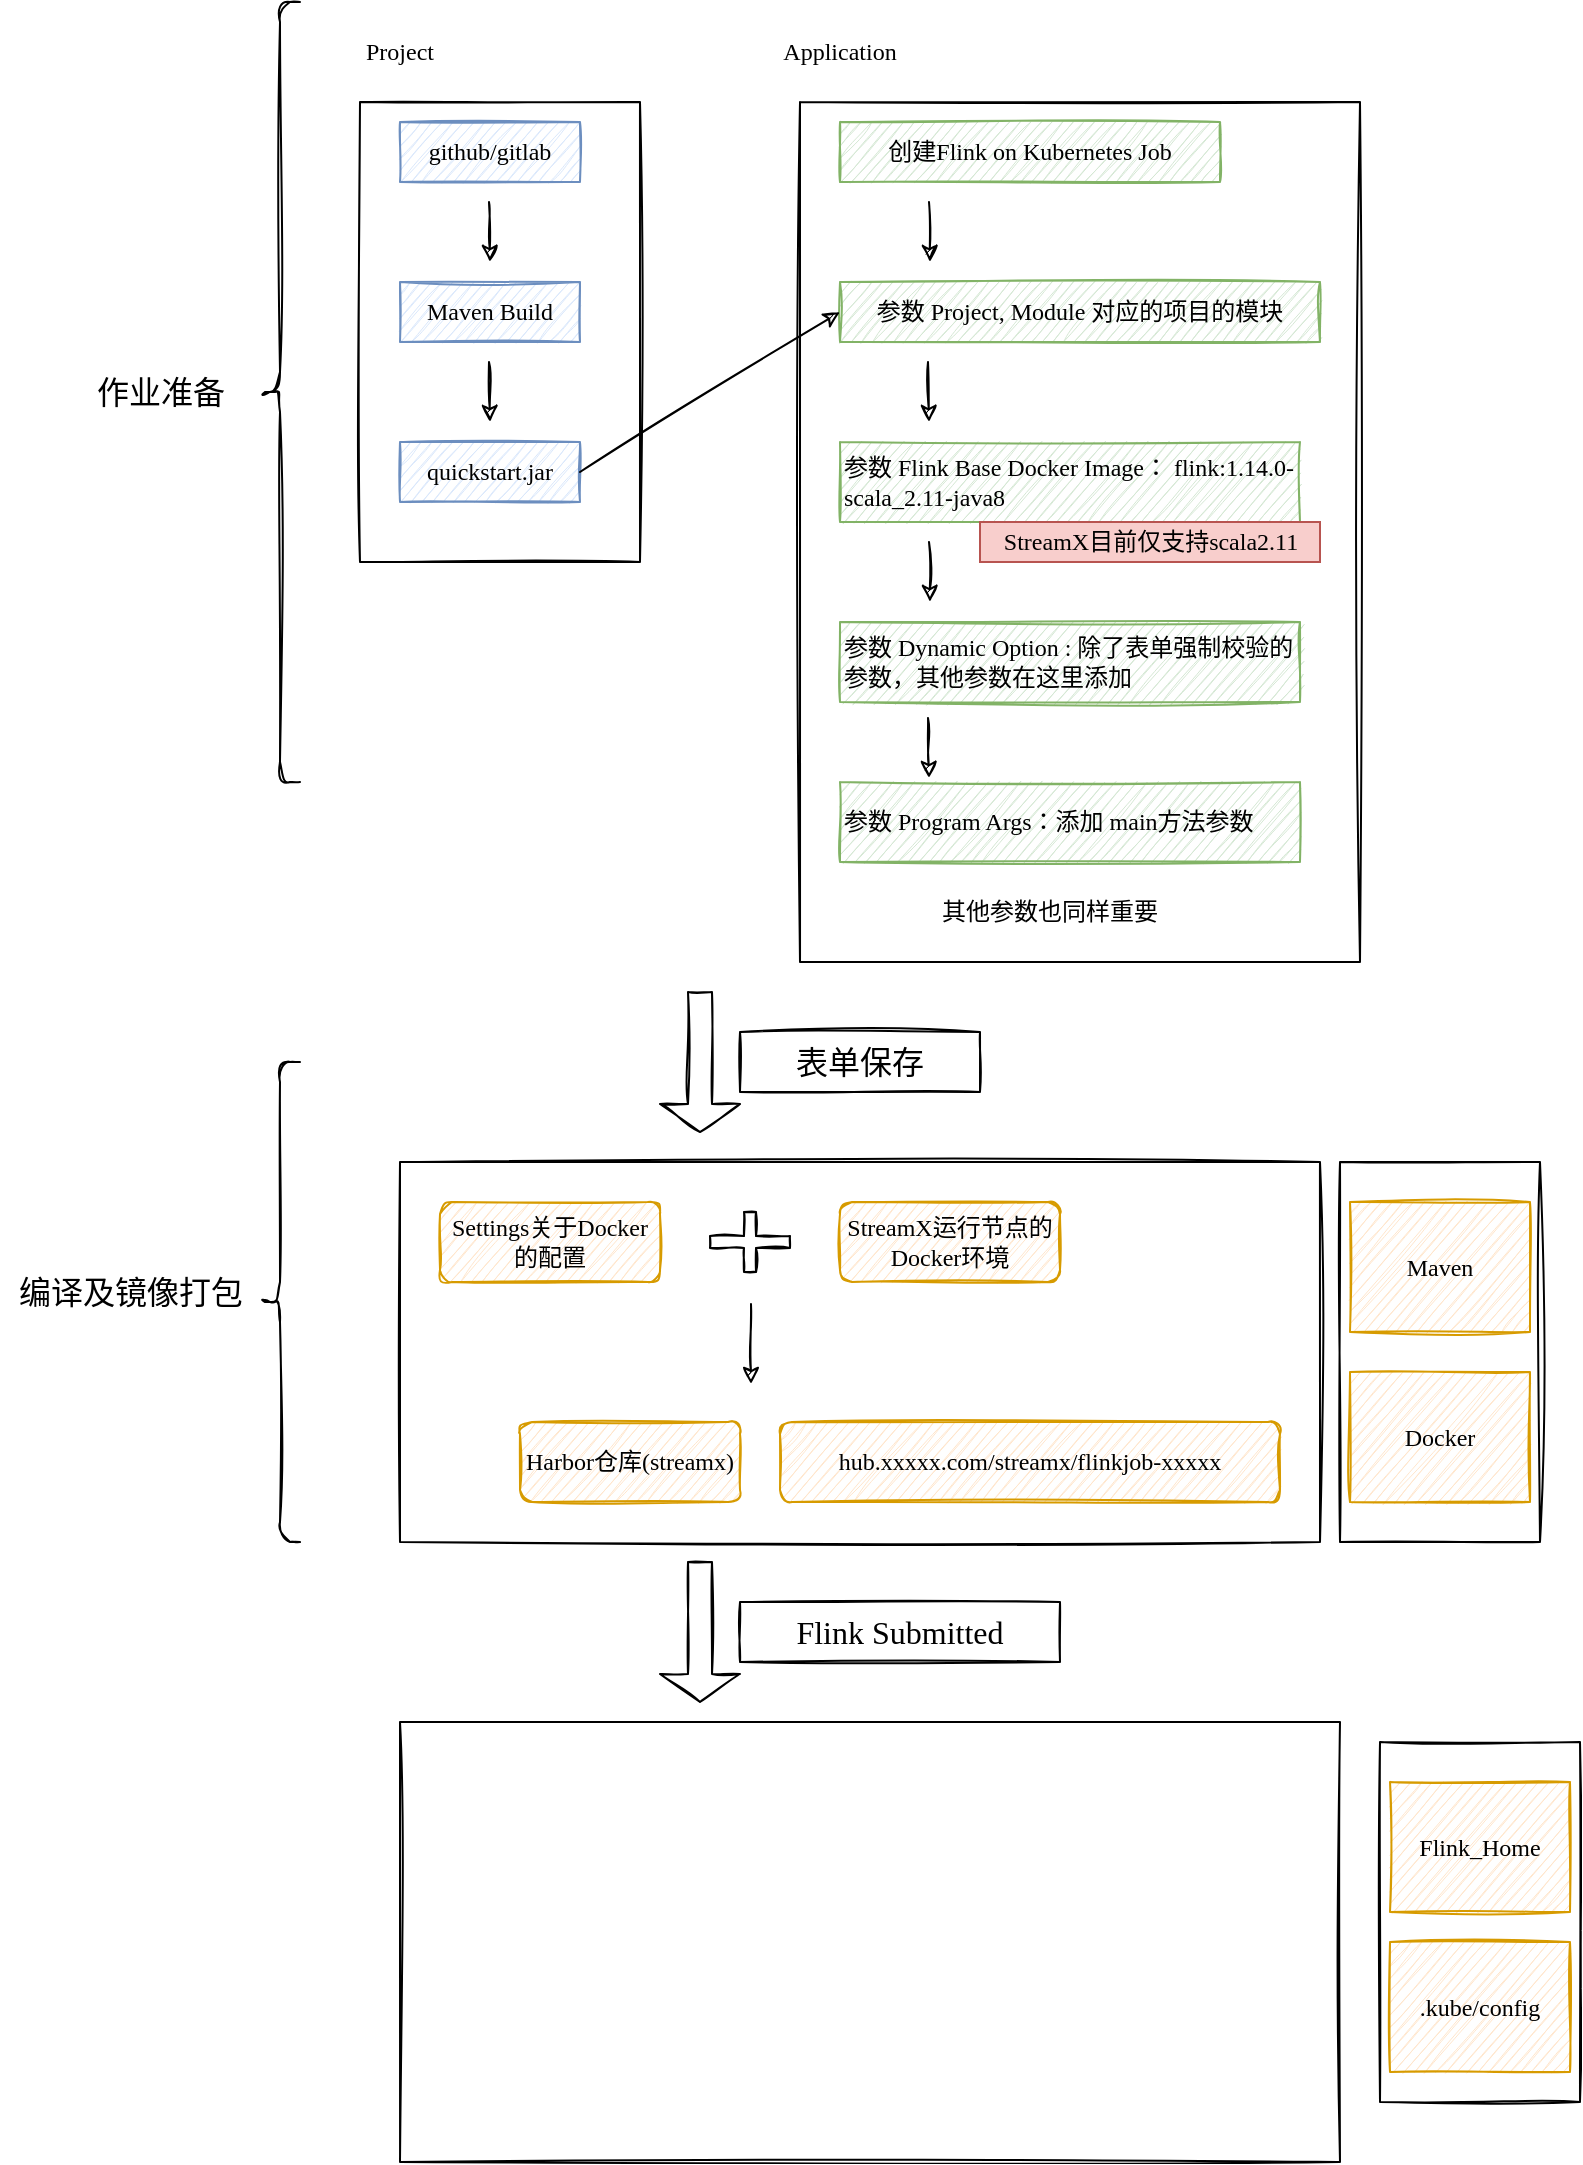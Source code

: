 <mxfile version="16.0.2" type="device" pages="7"><diagram id="zoKjp6ncuUFLO36AEVP1" name="StreamX作业提交流程"><mxGraphModel dx="946" dy="614" grid="1" gridSize="10" guides="1" tooltips="1" connect="1" arrows="1" fold="1" page="1" pageScale="1" pageWidth="827" pageHeight="1169" math="0" shadow="0"><root><mxCell id="0"/><mxCell id="1" parent="0"/><mxCell id="25xGa8GUzKx2emTOqboc-1" value="" style="rounded=0;whiteSpace=wrap;html=1;fillColor=none;fontFamily=Comic Sans MS;sketch=1;" parent="1" vertex="1"><mxGeometry x="190" y="140" width="140" height="230" as="geometry"/></mxCell><mxCell id="25xGa8GUzKx2emTOqboc-2" value="github/gitlab" style="rounded=0;whiteSpace=wrap;html=1;fillColor=#dae8fc;fontFamily=Comic Sans MS;sketch=1;strokeColor=#6c8ebf;" parent="1" vertex="1"><mxGeometry x="210" y="150" width="90" height="30" as="geometry"/></mxCell><mxCell id="25xGa8GUzKx2emTOqboc-3" value="Project" style="text;html=1;strokeColor=none;fillColor=none;align=center;verticalAlign=middle;whiteSpace=wrap;rounded=0;sketch=1;fontFamily=Comic Sans MS;" parent="1" vertex="1"><mxGeometry x="180" y="100" width="60" height="30" as="geometry"/></mxCell><mxCell id="25xGa8GUzKx2emTOqboc-4" value="" style="endArrow=classic;html=1;rounded=0;fontFamily=Comic Sans MS;sketch=1;" parent="1" edge="1"><mxGeometry width="50" height="50" relative="1" as="geometry"><mxPoint x="254.5" y="190" as="sourcePoint"/><mxPoint x="255" y="220" as="targetPoint"/></mxGeometry></mxCell><mxCell id="25xGa8GUzKx2emTOqboc-5" value="Maven Build" style="rounded=0;whiteSpace=wrap;html=1;fillColor=#dae8fc;fontFamily=Comic Sans MS;sketch=1;strokeColor=#6c8ebf;" parent="1" vertex="1"><mxGeometry x="210" y="230" width="90" height="30" as="geometry"/></mxCell><mxCell id="25xGa8GUzKx2emTOqboc-6" value="quickstart.jar" style="rounded=0;whiteSpace=wrap;html=1;fillColor=#dae8fc;fontFamily=Comic Sans MS;sketch=1;strokeColor=#6c8ebf;" parent="1" vertex="1"><mxGeometry x="210" y="310" width="90" height="30" as="geometry"/></mxCell><mxCell id="25xGa8GUzKx2emTOqboc-7" value="" style="endArrow=classic;html=1;rounded=0;fontFamily=Comic Sans MS;sketch=1;" parent="1" edge="1"><mxGeometry width="50" height="50" relative="1" as="geometry"><mxPoint x="254.5" y="270" as="sourcePoint"/><mxPoint x="255" y="300" as="targetPoint"/></mxGeometry></mxCell><mxCell id="25xGa8GUzKx2emTOqboc-8" value="" style="rounded=0;whiteSpace=wrap;html=1;fillColor=none;fontFamily=Comic Sans MS;sketch=1;" parent="1" vertex="1"><mxGeometry x="410" y="140" width="280" height="430" as="geometry"/></mxCell><mxCell id="25xGa8GUzKx2emTOqboc-9" value="创建Flink on Kubernetes Job" style="rounded=0;whiteSpace=wrap;html=1;fillColor=#d5e8d4;fontFamily=Comic Sans MS;sketch=1;strokeColor=#82b366;" parent="1" vertex="1"><mxGeometry x="430" y="150" width="190" height="30" as="geometry"/></mxCell><mxCell id="25xGa8GUzKx2emTOqboc-10" value="Application" style="text;html=1;strokeColor=none;fillColor=none;align=center;verticalAlign=middle;whiteSpace=wrap;rounded=0;sketch=1;fontFamily=Comic Sans MS;" parent="1" vertex="1"><mxGeometry x="400" y="100" width="60" height="30" as="geometry"/></mxCell><mxCell id="25xGa8GUzKx2emTOqboc-11" value="" style="endArrow=classic;html=1;rounded=0;fontFamily=Comic Sans MS;sketch=1;" parent="1" edge="1"><mxGeometry width="50" height="50" relative="1" as="geometry"><mxPoint x="474.5" y="190" as="sourcePoint"/><mxPoint x="475" y="220" as="targetPoint"/></mxGeometry></mxCell><mxCell id="25xGa8GUzKx2emTOqboc-12" value="参数 Project, Module 对应的项目的模块" style="rounded=0;whiteSpace=wrap;html=1;fillColor=#d5e8d4;fontFamily=Comic Sans MS;sketch=1;strokeColor=#82b366;" parent="1" vertex="1"><mxGeometry x="430" y="230" width="240" height="30" as="geometry"/></mxCell><mxCell id="25xGa8GUzKx2emTOqboc-13" value="参数 Dynamic Option : 除了表单强制校验的参数，其他参数在这里添加" style="rounded=0;whiteSpace=wrap;html=1;fillColor=#d5e8d4;fontFamily=Comic Sans MS;sketch=1;strokeColor=#82b366;align=left;" parent="1" vertex="1"><mxGeometry x="430" y="400" width="230" height="40" as="geometry"/></mxCell><mxCell id="25xGa8GUzKx2emTOqboc-14" value="" style="endArrow=classic;html=1;rounded=0;fontFamily=Comic Sans MS;sketch=1;" parent="1" edge="1"><mxGeometry width="50" height="50" relative="1" as="geometry"><mxPoint x="474.5" y="360" as="sourcePoint"/><mxPoint x="475" y="390" as="targetPoint"/></mxGeometry></mxCell><mxCell id="25xGa8GUzKx2emTOqboc-15" value="" style="endArrow=classic;html=1;rounded=0;sketch=1;fontFamily=Comic Sans MS;entryX=0;entryY=0.5;entryDx=0;entryDy=0;exitX=1;exitY=0.5;exitDx=0;exitDy=0;" parent="1" source="25xGa8GUzKx2emTOqboc-6" target="25xGa8GUzKx2emTOqboc-12" edge="1"><mxGeometry width="50" height="50" relative="1" as="geometry"><mxPoint x="320" y="320" as="sourcePoint"/><mxPoint x="380" y="280" as="targetPoint"/></mxGeometry></mxCell><mxCell id="25xGa8GUzKx2emTOqboc-16" value="参数 Program Args：添加 main方法参数" style="rounded=0;whiteSpace=wrap;html=1;fillColor=#d5e8d4;fontFamily=Comic Sans MS;sketch=1;strokeColor=#82b366;align=left;" parent="1" vertex="1"><mxGeometry x="430" y="480" width="230" height="40" as="geometry"/></mxCell><mxCell id="25xGa8GUzKx2emTOqboc-17" value="" style="endArrow=classic;html=1;rounded=0;fontFamily=Comic Sans MS;sketch=1;" parent="1" edge="1"><mxGeometry width="50" height="50" relative="1" as="geometry"><mxPoint x="474" y="448" as="sourcePoint"/><mxPoint x="474.5" y="478" as="targetPoint"/></mxGeometry></mxCell><mxCell id="25xGa8GUzKx2emTOqboc-18" value="" style="shape=curlyBracket;whiteSpace=wrap;html=1;rounded=1;sketch=1;fontFamily=Comic Sans MS;fillColor=none;align=left;" parent="1" vertex="1"><mxGeometry x="140" y="90" width="20" height="390" as="geometry"/></mxCell><mxCell id="25xGa8GUzKx2emTOqboc-19" value="作业准备" style="text;html=1;align=center;verticalAlign=middle;resizable=0;points=[];autosize=1;strokeColor=none;fillColor=none;fontFamily=Comic Sans MS;fontSize=16;" parent="1" vertex="1"><mxGeometry x="50" y="275" width="80" height="20" as="geometry"/></mxCell><mxCell id="25xGa8GUzKx2emTOqboc-20" value="" style="shape=singleArrow;direction=south;whiteSpace=wrap;html=1;sketch=1;fontFamily=Comic Sans MS;fontSize=16;fillColor=none;align=left;" parent="1" vertex="1"><mxGeometry x="340" y="585" width="40" height="70" as="geometry"/></mxCell><mxCell id="25xGa8GUzKx2emTOqboc-21" value="表单保存" style="rounded=0;whiteSpace=wrap;html=1;sketch=1;fontFamily=Comic Sans MS;fontSize=16;fillColor=none;align=center;" parent="1" vertex="1"><mxGeometry x="380" y="605" width="120" height="30" as="geometry"/></mxCell><mxCell id="25xGa8GUzKx2emTOqboc-22" value="参数 Flink Base Docker Image：&amp;nbsp;flink:1.14.0-scala_2.11-java8" style="rounded=0;whiteSpace=wrap;html=1;fillColor=#d5e8d4;fontFamily=Comic Sans MS;sketch=1;strokeColor=#82b366;align=left;" parent="1" vertex="1"><mxGeometry x="430" y="310" width="230" height="40" as="geometry"/></mxCell><mxCell id="25xGa8GUzKx2emTOqboc-23" value="" style="endArrow=classic;html=1;rounded=0;fontFamily=Comic Sans MS;sketch=1;" parent="1" edge="1"><mxGeometry width="50" height="50" relative="1" as="geometry"><mxPoint x="474" y="270" as="sourcePoint"/><mxPoint x="474.5" y="300" as="targetPoint"/></mxGeometry></mxCell><mxCell id="25xGa8GUzKx2emTOqboc-24" value="其他参数也同样重要" style="text;html=1;strokeColor=none;fillColor=none;align=center;verticalAlign=middle;whiteSpace=wrap;rounded=0;sketch=1;fontFamily=Comic Sans MS;fontSize=12;" parent="1" vertex="1"><mxGeometry x="450" y="530" width="170" height="30" as="geometry"/></mxCell><mxCell id="25xGa8GUzKx2emTOqboc-25" value="StreamX目前仅支持scala2.11" style="text;html=1;align=center;verticalAlign=middle;resizable=0;points=[];autosize=1;strokeColor=#b85450;fillColor=#f8cecc;fontSize=12;fontFamily=Comic Sans MS;" parent="1" vertex="1"><mxGeometry x="500" y="350" width="170" height="20" as="geometry"/></mxCell><mxCell id="25xGa8GUzKx2emTOqboc-26" value="" style="rounded=0;whiteSpace=wrap;html=1;sketch=1;fontFamily=Comic Sans MS;fontSize=12;fillColor=none;align=center;" parent="1" vertex="1"><mxGeometry x="210" y="670" width="460" height="190" as="geometry"/></mxCell><mxCell id="25xGa8GUzKx2emTOqboc-27" value="Settings关于Docker的配置" style="rounded=1;whiteSpace=wrap;html=1;sketch=1;fontFamily=Comic Sans MS;fontSize=12;fillColor=#ffe6cc;align=center;strokeColor=#d79b00;" parent="1" vertex="1"><mxGeometry x="230" y="690" width="110" height="40" as="geometry"/></mxCell><mxCell id="25xGa8GUzKx2emTOqboc-28" value="StreamX运行节点的Docker环境" style="rounded=1;whiteSpace=wrap;html=1;sketch=1;fontFamily=Comic Sans MS;fontSize=12;fillColor=#ffe6cc;align=center;strokeColor=#d79b00;" parent="1" vertex="1"><mxGeometry x="430" y="690" width="110" height="40" as="geometry"/></mxCell><mxCell id="25xGa8GUzKx2emTOqboc-29" value="" style="shape=cross;whiteSpace=wrap;html=1;sketch=1;fontFamily=Comic Sans MS;fontSize=12;fillColor=none;align=center;" parent="1" vertex="1"><mxGeometry x="365" y="695" width="40" height="30" as="geometry"/></mxCell><mxCell id="25xGa8GUzKx2emTOqboc-31" value="Harbor仓库(streamx)" style="rounded=1;whiteSpace=wrap;html=1;sketch=1;fontFamily=Comic Sans MS;fontSize=12;fillColor=#ffe6cc;align=center;strokeColor=#d79b00;" parent="1" vertex="1"><mxGeometry x="270" y="800" width="110" height="40" as="geometry"/></mxCell><mxCell id="25xGa8GUzKx2emTOqboc-32" value="" style="endArrow=classic;html=1;rounded=0;sketch=1;fontFamily=Comic Sans MS;fontSize=12;" parent="1" edge="1"><mxGeometry width="50" height="50" relative="1" as="geometry"><mxPoint x="385.5" y="741" as="sourcePoint"/><mxPoint x="385.5" y="781" as="targetPoint"/></mxGeometry></mxCell><mxCell id="25xGa8GUzKx2emTOqboc-33" value="" style="shape=curlyBracket;whiteSpace=wrap;html=1;rounded=1;sketch=1;fontFamily=Comic Sans MS;fontSize=12;fillColor=none;align=center;" parent="1" vertex="1"><mxGeometry x="140" y="620" width="20" height="240" as="geometry"/></mxCell><mxCell id="25xGa8GUzKx2emTOqboc-35" value="编译及镜像打包" style="text;html=1;align=center;verticalAlign=middle;resizable=0;points=[];autosize=1;strokeColor=none;fillColor=none;fontFamily=Comic Sans MS;fontSize=16;" parent="1" vertex="1"><mxGeometry x="10" y="725" width="130" height="20" as="geometry"/></mxCell><mxCell id="25xGa8GUzKx2emTOqboc-36" value="hub.xxxxx.com/streamx/flinkjob-xxxxx" style="rounded=1;whiteSpace=wrap;html=1;sketch=1;fontFamily=Comic Sans MS;fontSize=12;fillColor=#ffe6cc;align=center;strokeColor=#d79b00;" parent="1" vertex="1"><mxGeometry x="400" y="800" width="250" height="40" as="geometry"/></mxCell><mxCell id="25xGa8GUzKx2emTOqboc-37" value="" style="rounded=0;whiteSpace=wrap;html=1;sketch=1;fontFamily=Comic Sans MS;fontSize=12;fillColor=none;align=center;" parent="1" vertex="1"><mxGeometry x="680" y="670" width="100" height="190" as="geometry"/></mxCell><mxCell id="25xGa8GUzKx2emTOqboc-38" value="Maven" style="rounded=0;whiteSpace=wrap;html=1;sketch=1;fontFamily=Comic Sans MS;fontSize=12;fillColor=#ffe6cc;align=center;strokeColor=#d79b00;" parent="1" vertex="1"><mxGeometry x="685" y="690" width="90" height="65" as="geometry"/></mxCell><mxCell id="25xGa8GUzKx2emTOqboc-39" value="Docker" style="rounded=0;whiteSpace=wrap;html=1;sketch=1;fontFamily=Comic Sans MS;fontSize=12;fillColor=#ffe6cc;align=center;strokeColor=#d79b00;" parent="1" vertex="1"><mxGeometry x="685" y="775" width="90" height="65" as="geometry"/></mxCell><mxCell id="25xGa8GUzKx2emTOqboc-40" value="" style="shape=singleArrow;direction=south;whiteSpace=wrap;html=1;sketch=1;fontFamily=Comic Sans MS;fontSize=16;fillColor=none;align=left;" parent="1" vertex="1"><mxGeometry x="340" y="870" width="40" height="70" as="geometry"/></mxCell><mxCell id="25xGa8GUzKx2emTOqboc-41" value="Flink Submitted" style="rounded=0;whiteSpace=wrap;html=1;sketch=1;fontFamily=Comic Sans MS;fontSize=16;fillColor=none;align=center;" parent="1" vertex="1"><mxGeometry x="380" y="890" width="160" height="30" as="geometry"/></mxCell><mxCell id="25xGa8GUzKx2emTOqboc-42" value="" style="rounded=0;whiteSpace=wrap;html=1;sketch=1;fontFamily=Comic Sans MS;fontSize=12;fillColor=none;align=center;" parent="1" vertex="1"><mxGeometry x="210" y="950" width="470" height="220" as="geometry"/></mxCell><mxCell id="25xGa8GUzKx2emTOqboc-43" value="" style="rounded=0;whiteSpace=wrap;html=1;sketch=1;fontFamily=Comic Sans MS;fontSize=12;fillColor=none;align=center;" parent="1" vertex="1"><mxGeometry x="700" y="960" width="100" height="180" as="geometry"/></mxCell><mxCell id="25xGa8GUzKx2emTOqboc-45" value=".kube/config" style="rounded=0;whiteSpace=wrap;html=1;sketch=1;fontFamily=Comic Sans MS;fontSize=12;fillColor=#ffe6cc;align=center;strokeColor=#d79b00;" parent="1" vertex="1"><mxGeometry x="705" y="1060" width="90" height="65" as="geometry"/></mxCell><mxCell id="25xGa8GUzKx2emTOqboc-46" value="Flink_Home" style="rounded=0;whiteSpace=wrap;html=1;sketch=1;fontFamily=Comic Sans MS;fontSize=12;fillColor=#ffe6cc;align=center;strokeColor=#d79b00;" parent="1" vertex="1"><mxGeometry x="705" y="980" width="90" height="65" as="geometry"/></mxCell></root></mxGraphModel></diagram><diagram id="A09JkoOozjtc7vLCDcTl" name="StreamX start"><mxGraphModel dx="986" dy="1692" grid="1" gridSize="10" guides="1" tooltips="1" connect="1" arrows="1" fold="1" page="0" pageScale="1" pageWidth="827" pageHeight="1169" math="0" shadow="0"><root><mxCell id="wtl8Sn29nCMN_sVZPkK0-0"/><mxCell id="wtl8Sn29nCMN_sVZPkK0-1" parent="wtl8Sn29nCMN_sVZPkK0-0"/><mxCell id="wtl8Sn29nCMN_sVZPkK0-2" value="" style="rounded=1;whiteSpace=wrap;html=1;fillColor=none;sketch=1;fontFamily=Comic Sans MS;" parent="wtl8Sn29nCMN_sVZPkK0-1" vertex="1"><mxGeometry x="190" y="80" width="380" height="250" as="geometry"/></mxCell><mxCell id="wtl8Sn29nCMN_sVZPkK0-3" value="Job Manager" style="rounded=0;whiteSpace=wrap;html=1;fillColor=none;sketch=1;fontFamily=Comic Sans MS;" parent="wtl8Sn29nCMN_sVZPkK0-1" vertex="1"><mxGeometry x="320" y="120" width="120" height="60" as="geometry"/></mxCell><mxCell id="wtl8Sn29nCMN_sVZPkK0-4" value="Task Manager" style="rounded=0;whiteSpace=wrap;html=1;fillColor=none;sketch=1;fontFamily=Comic Sans MS;" parent="wtl8Sn29nCMN_sVZPkK0-1" vertex="1"><mxGeometry x="400" y="220" width="120" height="60" as="geometry"/></mxCell><mxCell id="wtl8Sn29nCMN_sVZPkK0-5" value="Service" style="rounded=0;whiteSpace=wrap;html=1;sketch=1;fontFamily=Comic Sans MS;fillColor=none;" parent="wtl8Sn29nCMN_sVZPkK0-1" vertex="1"><mxGeometry x="240" y="220" width="120" height="60" as="geometry"/></mxCell><mxCell id="wtl8Sn29nCMN_sVZPkK0-6" value="Ingress" style="rounded=0;whiteSpace=wrap;html=1;sketch=1;fontFamily=Comic Sans MS;fillColor=none;" parent="wtl8Sn29nCMN_sVZPkK0-1" vertex="1"><mxGeometry x="680" y="160" width="120" height="60" as="geometry"/></mxCell><mxCell id="wtl8Sn29nCMN_sVZPkK0-7" value="Spring boot服务 读取集群数据" style="rounded=0;whiteSpace=wrap;html=1;sketch=1;fontFamily=Comic Sans MS;fillColor=none;strokeColor=none;" parent="wtl8Sn29nCMN_sVZPkK0-1" vertex="1"><mxGeometry x="650" y="80" width="230" height="60" as="geometry"/></mxCell><mxCell id="wtl8Sn29nCMN_sVZPkK0-8" value="&lt;div&gt;2021-12-16 18:10:42 | INFO&amp;nbsp; | ForkJoinPool-1-worker-4 | org.apache.flink.kubernetes.KubernetesClusterDescriptor ] Retrieve flink cluster yzhou-121-producer-01 successfully, JobManager Web Interface: http://10.24.212.25:31028&lt;/div&gt;&lt;div&gt;2021-12-16 18:10:42 | INFO&amp;nbsp; | ForkJoinPool-1-worker-4 | com.streamxhub.streamx.flink.kubernetes.watcher.FlinkJobStatusWatcher ] [StreamX] failed to list remote flink jobs on kubernetes-native-mode cluster, errorStack=Connect to http://10.24.212.25:31028 [/10.24.212.25] failed: Connection refused (Connection refused)&lt;/div&gt;" style="text;html=1;strokeColor=none;fillColor=none;align=left;verticalAlign=top;whiteSpace=wrap;rounded=0;sketch=1;fontFamily=Comic Sans MS;" parent="wtl8Sn29nCMN_sVZPkK0-1" vertex="1"><mxGeometry x="-35" y="390" width="830" height="90" as="geometry"/></mxCell><mxCell id="wtl8Sn29nCMN_sVZPkK0-9" value="FlinkJobStatusWatcher" style="swimlane;fontStyle=1;align=center;verticalAlign=top;childLayout=stackLayout;horizontal=1;startSize=26;horizontalStack=0;resizeParent=1;resizeParentMax=0;resizeLast=0;collapsible=1;marginBottom=0;sketch=1;fontFamily=Comic Sans MS;fillColor=none;" parent="wtl8Sn29nCMN_sVZPkK0-1" vertex="1"><mxGeometry x="-160" y="130" width="260" height="52" as="geometry"/></mxCell><mxCell id="wtl8Sn29nCMN_sVZPkK0-10" value="- listJobsDetails: Option[JobDetails]" style="text;strokeColor=none;fillColor=none;align=left;verticalAlign=top;spacingLeft=4;spacingRight=4;overflow=hidden;rotatable=0;points=[[0,0.5],[1,0.5]];portConstraint=eastwest;sketch=1;fontFamily=Comic Sans MS;" parent="wtl8Sn29nCMN_sVZPkK0-9" vertex="1"><mxGeometry y="26" width="260" height="26" as="geometry"/></mxCell><mxCell id="uSydWPlMmxvsdrncjT50-0" value="2021-12-25 00:38:17 | ERROR | ForkJoinPool-2-worker-2 | com.streamxhub.streamx.flink.kubernetes.KubernetesRetriever ] [StreamX] Get flinkClient error, the error is:java.lang.RuntimeException: org.apache.flink.client.deployment.ClusterRetrieveException: Could not create the RestClusterClient." style="text;html=1;align=center;verticalAlign=middle;resizable=0;points=[];autosize=1;strokeColor=none;fillColor=none;" parent="wtl8Sn29nCMN_sVZPkK0-1" vertex="1"><mxGeometry x="-370" y="550" width="1590" height="20" as="geometry"/></mxCell><mxCell id="uSydWPlMmxvsdrncjT50-1" value="" style="rounded=1;whiteSpace=wrap;html=1;fillColor=none;align=center;fontFamily=Comic Sans MS;sketch=1;" parent="wtl8Sn29nCMN_sVZPkK0-1" vertex="1"><mxGeometry x="-340" y="640" width="120" height="60" as="geometry"/></mxCell></root></mxGraphModel></diagram><diagram id="GPab9XfB073XUMq11JvK" name="Ingress改造"><mxGraphModel dx="986" dy="1692" grid="1" gridSize="10" guides="1" tooltips="1" connect="1" arrows="1" fold="1" page="0" pageScale="1" pageWidth="827" pageHeight="1169" math="0" shadow="0"><root><mxCell id="s6Zh6tVqlxtRKrxDyz6e-0"/><mxCell id="s6Zh6tVqlxtRKrxDyz6e-1" parent="s6Zh6tVqlxtRKrxDyz6e-0"/><mxCell id="nz-2uMYUEDRhzWuZA1Za-1" value="" style="rounded=0;whiteSpace=wrap;html=1;sketch=1;fillColor=none;fontFamily=Comic Sans MS;fontSize=14;" parent="s6Zh6tVqlxtRKrxDyz6e-1" vertex="1"><mxGeometry x="317" y="230" width="163" height="260" as="geometry"/></mxCell><mxCell id="nz-2uMYUEDRhzWuZA1Za-0" value="" style="rounded=0;whiteSpace=wrap;html=1;sketch=1;fillColor=none;fontFamily=Comic Sans MS;fontSize=14;" parent="s6Zh6tVqlxtRKrxDyz6e-1" vertex="1"><mxGeometry x="10" y="290" width="150" height="70" as="geometry"/></mxCell><mxCell id="nz-2uMYUEDRhzWuZA1Za-2" value="Flink Job" style="rounded=1;whiteSpace=wrap;html=1;sketch=1;fillColor=none;fontFamily=Comic Sans MS;fontSize=14;" parent="s6Zh6tVqlxtRKrxDyz6e-1" vertex="1"><mxGeometry x="340" y="285" width="110" height="50" as="geometry"/></mxCell><mxCell id="nz-2uMYUEDRhzWuZA1Za-3" value="Kubernetes" style="text;html=1;strokeColor=none;fillColor=none;align=center;verticalAlign=middle;whiteSpace=wrap;rounded=0;sketch=1;fontFamily=Comic Sans MS;fontSize=14;" parent="s6Zh6tVqlxtRKrxDyz6e-1" vertex="1"><mxGeometry x="300" y="190" width="123" height="30" as="geometry"/></mxCell><mxCell id="nz-2uMYUEDRhzWuZA1Za-4" value="" style="endArrow=classic;html=1;rounded=0;fontFamily=Comic Sans MS;fontSize=14;sketch=1;" parent="s6Zh6tVqlxtRKrxDyz6e-1" edge="1"><mxGeometry width="50" height="50" relative="1" as="geometry"><mxPoint x="170" y="290" as="sourcePoint"/><mxPoint x="310" y="290" as="targetPoint"/></mxGeometry></mxCell><mxCell id="nz-2uMYUEDRhzWuZA1Za-5" value="1. 创建Flink Job" style="text;html=1;align=center;verticalAlign=middle;resizable=0;points=[];autosize=1;strokeColor=none;fillColor=default;fontSize=14;fontFamily=Comic Sans MS;sketch=1;" parent="s6Zh6tVqlxtRKrxDyz6e-1" vertex="1"><mxGeometry x="175" y="270" width="120" height="20" as="geometry"/></mxCell><mxCell id="nz-2uMYUEDRhzWuZA1Za-6" value="" style="endArrow=classic;html=1;rounded=0;sketch=1;fontFamily=Comic Sans MS;fontSize=14;" parent="s6Zh6tVqlxtRKrxDyz6e-1" edge="1"><mxGeometry width="50" height="50" relative="1" as="geometry"><mxPoint x="300" y="330" as="sourcePoint"/><mxPoint x="170" y="330" as="targetPoint"/></mxGeometry></mxCell><mxCell id="nz-2uMYUEDRhzWuZA1Za-7" value="2. 返回ClusterIp 地址" style="text;html=1;align=center;verticalAlign=middle;resizable=0;points=[];autosize=1;strokeColor=none;fillColor=default;fontSize=14;fontFamily=Comic Sans MS;" parent="s6Zh6tVqlxtRKrxDyz6e-1" vertex="1"><mxGeometry x="160" y="340" width="150" height="20" as="geometry"/></mxCell><mxCell id="nz-2uMYUEDRhzWuZA1Za-8" value="Schedule Task" style="rounded=1;whiteSpace=wrap;html=1;sketch=1;fontFamily=Comic Sans MS;fontSize=14;fillColor=#dae8fc;strokeColor=#6c8ebf;" parent="s6Zh6tVqlxtRKrxDyz6e-1" vertex="1"><mxGeometry x="20" y="320" width="110" height="30" as="geometry"/></mxCell><mxCell id="nz-2uMYUEDRhzWuZA1Za-10" value="Streamx" style="text;html=1;strokeColor=none;fillColor=none;align=center;verticalAlign=middle;whiteSpace=wrap;rounded=0;sketch=1;fontFamily=Comic Sans MS;fontSize=14;" parent="s6Zh6tVqlxtRKrxDyz6e-1" vertex="1"><mxGeometry x="10" y="250" width="60" height="30" as="geometry"/></mxCell><mxCell id="nz-2uMYUEDRhzWuZA1Za-12" value="DB" style="shape=cylinder3;whiteSpace=wrap;html=1;boundedLbl=1;backgroundOutline=1;size=15;sketch=1;fontFamily=Comic Sans MS;fontSize=14;fillColor=default;" parent="s6Zh6tVqlxtRKrxDyz6e-1" vertex="1"><mxGeometry x="19" y="450" width="52" height="50" as="geometry"/></mxCell><mxCell id="nz-2uMYUEDRhzWuZA1Za-13" value="" style="endArrow=classic;html=1;rounded=0;sketch=1;fontFamily=Comic Sans MS;fontSize=14;" parent="s6Zh6tVqlxtRKrxDyz6e-1" edge="1"><mxGeometry width="50" height="50" relative="1" as="geometry"><mxPoint x="44.5" y="440" as="sourcePoint"/><mxPoint x="44.5" y="370" as="targetPoint"/></mxGeometry></mxCell><mxCell id="nz-2uMYUEDRhzWuZA1Za-14" value="获取所有作业" style="text;html=1;align=center;verticalAlign=middle;resizable=0;points=[];autosize=1;strokeColor=none;fillColor=default;fontSize=14;fontFamily=Comic Sans MS;sketch=1;" parent="s6Zh6tVqlxtRKrxDyz6e-1" vertex="1"><mxGeometry x="-5" y="400" width="100" height="20" as="geometry"/></mxCell><mxCell id="nz-2uMYUEDRhzWuZA1Za-15" value="这里的作用状态，因无法实时同步，所以无法知晓" style="text;html=1;strokeColor=#9673a6;fillColor=#e1d5e7;align=left;verticalAlign=top;whiteSpace=wrap;rounded=0;sketch=1;fontFamily=Comic Sans MS;fontSize=14;" parent="s6Zh6tVqlxtRKrxDyz6e-1" vertex="1"><mxGeometry x="-190" y="383.75" width="160" height="52.5" as="geometry"/></mxCell><mxCell id="nz-2uMYUEDRhzWuZA1Za-21" value="" style="edgeStyle=orthogonalEdgeStyle;rounded=0;sketch=1;orthogonalLoop=1;jettySize=auto;html=1;fontFamily=Comic Sans MS;fontSize=14;" parent="s6Zh6tVqlxtRKrxDyz6e-1" edge="1"><mxGeometry relative="1" as="geometry"><mxPoint x="45" y="640" as="sourcePoint"/><mxPoint x="45" y="690" as="targetPoint"/></mxGeometry></mxCell><mxCell id="nz-2uMYUEDRhzWuZA1Za-16" value="Schedule Task流程" style="rounded=1;whiteSpace=wrap;html=1;sketch=1;fontFamily=Comic Sans MS;fontSize=14;fillColor=default;" parent="s6Zh6tVqlxtRKrxDyz6e-1" vertex="1"><mxGeometry x="-40" y="590" width="170" height="40" as="geometry"/></mxCell><mxCell id="nz-2uMYUEDRhzWuZA1Za-17" value="对比DB 作业集" style="rounded=1;whiteSpace=wrap;html=1;sketch=1;fontFamily=Comic Sans MS;fontSize=14;fillColor=default;" parent="s6Zh6tVqlxtRKrxDyz6e-1" vertex="1"><mxGeometry x="-15" y="700" width="120" height="60" as="geometry"/></mxCell><mxCell id="nz-2uMYUEDRhzWuZA1Za-18" value="" style="curved=1;endArrow=classic;html=1;rounded=0;sketch=1;fontFamily=Comic Sans MS;fontSize=14;exitX=0.926;exitY=0.967;exitDx=0;exitDy=0;exitPerimeter=0;" parent="s6Zh6tVqlxtRKrxDyz6e-1" source="nz-2uMYUEDRhzWuZA1Za-8" edge="1"><mxGeometry width="50" height="50" relative="1" as="geometry"><mxPoint x="120" y="390" as="sourcePoint"/><mxPoint x="90" y="580" as="targetPoint"/><Array as="points"><mxPoint x="190" y="480"/></Array></mxGeometry></mxCell><mxCell id="nz-2uMYUEDRhzWuZA1Za-19" value="" style="endArrow=classic;html=1;rounded=0;sketch=1;fontFamily=Comic Sans MS;fontSize=14;" parent="s6Zh6tVqlxtRKrxDyz6e-1" edge="1"><mxGeometry width="50" height="50" relative="1" as="geometry"><mxPoint x="300" y="410" as="sourcePoint"/><mxPoint x="110" y="700" as="targetPoint"/></mxGeometry></mxCell><mxCell id="nz-2uMYUEDRhzWuZA1Za-20" value="获取某个命名空间下&lt;br style=&quot;font-size: 14px;&quot;&gt;所有的Service资源" style="text;html=1;align=center;verticalAlign=middle;resizable=0;points=[];autosize=1;strokeColor=none;fillColor=default;fontSize=14;fontFamily=Comic Sans MS;" parent="s6Zh6tVqlxtRKrxDyz6e-1" vertex="1"><mxGeometry x="160" y="520" width="140" height="40" as="geometry"/></mxCell><mxCell id="nz-2uMYUEDRhzWuZA1Za-23" value="不再作业启停期间创建ingress，为了StreamX版本迭代，改造成本最小" style="rounded=0;whiteSpace=wrap;html=1;sketch=1;fontFamily=Comic Sans MS;fontSize=14;fillColor=#e1d5e7;align=left;verticalAlign=top;strokeColor=#9673a6;" parent="s6Zh6tVqlxtRKrxDyz6e-1" vertex="1"><mxGeometry x="-260" y="470" width="230" height="50" as="geometry"/></mxCell><mxCell id="nz-2uMYUEDRhzWuZA1Za-24" value="" style="curved=1;endArrow=classic;html=1;rounded=0;sketch=1;fontFamily=Comic Sans MS;fontSize=14;" parent="s6Zh6tVqlxtRKrxDyz6e-1" edge="1"><mxGeometry width="50" height="50" relative="1" as="geometry"><mxPoint x="120" y="730" as="sourcePoint"/><mxPoint x="350" y="500" as="targetPoint"/><Array as="points"><mxPoint x="290" y="710"/></Array></mxGeometry></mxCell><mxCell id="nz-2uMYUEDRhzWuZA1Za-25" value="针对Watcher地址不是泛解析&lt;br style=&quot;font-size: 14px;&quot;&gt;，都创建ingress" style="edgeLabel;html=1;align=left;verticalAlign=top;resizable=0;points=[];fontSize=14;fontFamily=Comic Sans MS;" parent="nz-2uMYUEDRhzWuZA1Za-24" vertex="1" connectable="0"><mxGeometry x="0.045" y="47" relative="1" as="geometry"><mxPoint x="-24" y="-56" as="offset"/></mxGeometry></mxCell><mxCell id="nz-2uMYUEDRhzWuZA1Za-27" value="" style="sketch=0;outlineConnect=0;fontColor=#ffffff;fillColor=#e51400;strokeColor=#B20000;dashed=0;verticalLabelPosition=bottom;verticalAlign=top;align=center;html=1;fontSize=12;fontStyle=0;aspect=fixed;pointerEvents=1;shape=mxgraph.aws4.question;fontFamily=Comic Sans MS;" parent="s6Zh6tVqlxtRKrxDyz6e-1" vertex="1"><mxGeometry x="-220" y="750" width="41" height="78" as="geometry"/></mxCell><mxCell id="nz-2uMYUEDRhzWuZA1Za-28" value="1. Watcher的地址谁在维护？&lt;br&gt;2. 地址是DB持久化还是内存持久化？&lt;br&gt;3. 基于2，若内存持久化的情况，那如何保证StreamX重启后，能拿到作业的Watcher地址？" style="rounded=1;whiteSpace=wrap;html=1;sketch=1;fontFamily=Comic Sans MS;fontSize=14;fillColor=default;align=left;verticalAlign=middle;" parent="s6Zh6tVqlxtRKrxDyz6e-1" vertex="1"><mxGeometry x="-230" y="840" width="600" height="80" as="geometry"/></mxCell></root></mxGraphModel></diagram><diagram id="UKbwYh13pCFw-6PL4td7" name="API Auth"><mxGraphModel dx="586" dy="1692" grid="1" gridSize="10" guides="1" tooltips="1" connect="1" arrows="1" fold="1" page="1" pageScale="1" pageWidth="827" pageHeight="1169" math="0" shadow="0"><root><mxCell id="A6O35M4A1HMuPVhmHXAs-0"/><mxCell id="A6O35M4A1HMuPVhmHXAs-1" parent="A6O35M4A1HMuPVhmHXAs-0"/></root></mxGraphModel></diagram><diagram id="qu1zEusgMdfdAlJTr7M6" name="WorkSpace"><mxGraphModel dx="986" dy="1692" grid="1" gridSize="10" guides="1" tooltips="1" connect="1" arrows="1" fold="1" page="0" pageScale="1" pageWidth="827" pageHeight="1169" math="0" shadow="0"><root><mxCell id="GAvBsMKmI7kXHrbiTx10-0"/><mxCell id="GAvBsMKmI7kXHrbiTx10-1" parent="GAvBsMKmI7kXHrbiTx10-0"/><mxCell id="GAvBsMKmI7kXHrbiTx10-3" value="文件什么上传？" style="rounded=0;whiteSpace=wrap;html=1;sketch=1;fontFamily=Comic Sans MS;fillColor=#f5f5f5;fontColor=#333333;strokeColor=#666666;fontSize=13;" parent="GAvBsMKmI7kXHrbiTx10-1" vertex="1"><mxGeometry x="-270" y="120" width="120" height="60" as="geometry"/></mxCell><mxCell id="Mpg0SLessyZp1w-cxIgH-0" value="文件存到哪里？" style="rounded=0;whiteSpace=wrap;html=1;sketch=1;fontFamily=Comic Sans MS;fillColor=#dae8fc;strokeColor=#6c8ebf;fontSize=13;" parent="GAvBsMKmI7kXHrbiTx10-1" vertex="1"><mxGeometry x="-380" y="260" width="120" height="60" as="geometry"/></mxCell><mxCell id="Mpg0SLessyZp1w-cxIgH-1" value="" style="rounded=0;whiteSpace=wrap;html=1;fontSize=13;fontFamily=Comic Sans MS;fillColor=none;sketch=1;" parent="GAvBsMKmI7kXHrbiTx10-1" vertex="1"><mxGeometry x="40" y="120" width="530" height="230" as="geometry"/></mxCell><mxCell id="Mpg0SLessyZp1w-cxIgH-2" value="" style="rounded=1;whiteSpace=wrap;html=1;sketch=1;fontFamily=Comic Sans MS;fontSize=13;fillColor=#ffe6cc;strokeColor=#d79b00;" parent="GAvBsMKmI7kXHrbiTx10-1" vertex="1"><mxGeometry x="90" y="150" width="460" height="50" as="geometry"/></mxCell><mxCell id="Mpg0SLessyZp1w-cxIgH-3" value="" style="endArrow=classic;html=1;rounded=0;fontFamily=Comic Sans MS;fontSize=13;entryX=-0.017;entryY=0.367;entryDx=0;entryDy=0;entryPerimeter=0;sketch=1;" parent="GAvBsMKmI7kXHrbiTx10-1" target="Mpg0SLessyZp1w-cxIgH-2" edge="1"><mxGeometry width="50" height="50" relative="1" as="geometry"><mxPoint x="-140" y="150" as="sourcePoint"/><mxPoint x="-30" y="170" as="targetPoint"/></mxGeometry></mxCell><mxCell id="Mpg0SLessyZp1w-cxIgH-4" value="Add Form Submit" style="text;html=1;align=center;verticalAlign=middle;resizable=0;points=[];autosize=1;strokeColor=none;fillColor=default;fontSize=13;fontFamily=Comic Sans MS;" parent="GAvBsMKmI7kXHrbiTx10-1" vertex="1"><mxGeometry x="-105" y="150" width="120" height="20" as="geometry"/></mxCell><mxCell id="Mpg0SLessyZp1w-cxIgH-6" value="作业主键" style="rounded=1;whiteSpace=wrap;html=1;sketch=1;fontFamily=Comic Sans MS;fontSize=13;fillColor=#d5e8d4;strokeColor=#82b366;" parent="GAvBsMKmI7kXHrbiTx10-1" vertex="1"><mxGeometry x="150" y="160" width="120" height="30" as="geometry"/></mxCell><mxCell id="Mpg0SLessyZp1w-cxIgH-7" value="" style="rounded=1;whiteSpace=wrap;html=1;sketch=1;fontFamily=Comic Sans MS;fontSize=13;fillColor=#e1d5e7;strokeColor=#9673a6;" parent="GAvBsMKmI7kXHrbiTx10-1" vertex="1"><mxGeometry x="370" y="160" width="120" height="30" as="geometry"/></mxCell><mxCell id="Mpg0SLessyZp1w-cxIgH-8" value="&lt;font color=&quot;#333333&quot;&gt;workspace folder&lt;/font&gt;" style="text;html=1;strokeColor=#d79b00;fillColor=#ffe6cc;align=center;verticalAlign=middle;whiteSpace=wrap;rounded=0;sketch=1;fontFamily=Comic Sans MS;fontSize=13;" parent="GAvBsMKmI7kXHrbiTx10-1" vertex="1"><mxGeometry x="660" y="160" width="110" height="30" as="geometry"/></mxCell><mxCell id="Mpg0SLessyZp1w-cxIgH-9" value="" style="shape=flexArrow;endArrow=classic;html=1;rounded=0;sketch=1;fontFamily=Comic Sans MS;fontSize=13;fillColor=#ffe6cc;strokeColor=#d79b00;" parent="GAvBsMKmI7kXHrbiTx10-1" edge="1"><mxGeometry width="50" height="50" relative="1" as="geometry"><mxPoint x="650" y="175" as="sourcePoint"/><mxPoint x="590" y="174.57" as="targetPoint"/></mxGeometry></mxCell><mxCell id="Mpg0SLessyZp1w-cxIgH-11" value="作业删除，文件怎么处理？" style="rounded=0;whiteSpace=wrap;html=1;sketch=1;fontFamily=Comic Sans MS;fillColor=#dae8fc;strokeColor=#6c8ebf;fontSize=13;" parent="GAvBsMKmI7kXHrbiTx10-1" vertex="1"><mxGeometry x="-380" y="390" width="190" height="60" as="geometry"/></mxCell><mxCell id="Mpg0SLessyZp1w-cxIgH-13" value="/flink/app/upload" style="text;html=1;align=center;verticalAlign=middle;resizable=0;points=[];autosize=1;strokeColor=none;fillColor=none;fontSize=13;fontFamily=Comic Sans MS;fontColor=#000000;" parent="GAvBsMKmI7kXHrbiTx10-1" vertex="1"><mxGeometry x="-105" y="120" width="120" height="20" as="geometry"/></mxCell><mxCell id="Mpg0SLessyZp1w-cxIgH-14" value="Application :: versionId" style="text;html=1;strokeColor=none;fillColor=none;align=center;verticalAlign=middle;whiteSpace=wrap;rounded=0;sketch=1;fontFamily=Comic Sans MS;fontSize=13;fontColor=#000000;" parent="GAvBsMKmI7kXHrbiTx10-1" vertex="1"><mxGeometry x="130" y="20" width="160" height="30" as="geometry"/></mxCell><mxCell id="Mpg0SLessyZp1w-cxIgH-16" value="" style="endArrow=classic;html=1;rounded=0;sketch=1;fontFamily=Comic Sans MS;fontSize=13;fontColor=#000000;entryX=0.25;entryY=0;entryDx=0;entryDy=0;" parent="GAvBsMKmI7kXHrbiTx10-1" target="Mpg0SLessyZp1w-cxIgH-2" edge="1"><mxGeometry width="50" height="50" relative="1" as="geometry"><mxPoint x="205" y="50" as="sourcePoint"/><mxPoint x="209.57" y="100" as="targetPoint"/></mxGeometry></mxCell><mxCell id="Mpg0SLessyZp1w-cxIgH-17" value="streamx-common/FsOperator" style="rounded=0;whiteSpace=wrap;html=1;sketch=1;fontFamily=Comic Sans MS;fontSize=13;fontColor=#000000;fillColor=none;" parent="GAvBsMKmI7kXHrbiTx10-1" vertex="1"><mxGeometry x="-50" y="440" width="360" height="60" as="geometry"/></mxCell></root></mxGraphModel></diagram><diagram id="F95cK7S52jbifke3RucM" name="Page-6"><mxGraphModel dx="586" dy="1692" grid="1" gridSize="10" guides="1" tooltips="1" connect="1" arrows="1" fold="1" page="1" pageScale="1" pageWidth="827" pageHeight="1169" math="0" shadow="0"><root><mxCell id="n3_sj-y0ZjFyRB0Czqky-0"/><mxCell id="n3_sj-y0ZjFyRB0Czqky-1" parent="n3_sj-y0ZjFyRB0Czqky-0"/><mxCell id="n3_sj-y0ZjFyRB0Czqky-3" value="parentId" style="rounded=0;whiteSpace=wrap;html=1;sketch=1;fillColor=#dae8fc;strokeColor=#6c8ebf;" parent="n3_sj-y0ZjFyRB0Czqky-1" vertex="1"><mxGeometry x="290" y="510" width="70" height="60" as="geometry"/></mxCell><mxCell id="n3_sj-y0ZjFyRB0Czqky-4" value="menuId" style="rounded=0;whiteSpace=wrap;html=1;sketch=1;fillColor=#dae8fc;strokeColor=#6c8ebf;" parent="n3_sj-y0ZjFyRB0Czqky-1" vertex="1"><mxGeometry x="220" y="510" width="70" height="60" as="geometry"/></mxCell><mxCell id="n3_sj-y0ZjFyRB0Czqky-5" value="Menu" style="text;html=1;align=center;verticalAlign=middle;resizable=0;points=[];autosize=1;strokeColor=none;fillColor=none;sketch=1;" parent="n3_sj-y0ZjFyRB0Czqky-1" vertex="1"><mxGeometry x="215" y="490" width="50" height="20" as="geometry"/></mxCell><mxCell id="n3_sj-y0ZjFyRB0Czqky-6" value="TOP_NODE_ID : ParentId = 0" style="text;html=1;align=center;verticalAlign=middle;resizable=0;points=[];autosize=1;strokeColor=#b85450;fillColor=#f8cecc;sketch=1;" parent="n3_sj-y0ZjFyRB0Czqky-1" vertex="1"><mxGeometry x="235" y="640" width="180" height="20" as="geometry"/></mxCell><mxCell id="n3_sj-y0ZjFyRB0Czqky-7" value="" style="endArrow=classic;html=1;rounded=0;sketch=1;" parent="n3_sj-y0ZjFyRB0Czqky-1" edge="1"><mxGeometry width="50" height="50" relative="1" as="geometry"><mxPoint x="324.5" y="580" as="sourcePoint"/><mxPoint x="324.5" y="620" as="targetPoint"/></mxGeometry></mxCell><mxCell id="n3_sj-y0ZjFyRB0Czqky-8" value="判断是否是Top节点" style="text;html=1;align=center;verticalAlign=middle;resizable=0;points=[];autosize=1;strokeColor=none;fillColor=none;sketch=1;" parent="n3_sj-y0ZjFyRB0Czqky-1" vertex="1"><mxGeometry x="330" y="590" width="120" height="20" as="geometry"/></mxCell><mxCell id="n3_sj-y0ZjFyRB0Czqky-9" value="" style="rounded=0;whiteSpace=wrap;html=1;sketch=1;" parent="n3_sj-y0ZjFyRB0Czqky-1" vertex="1"><mxGeometry x="220" y="330" width="195" height="80" as="geometry"/></mxCell><mxCell id="n3_sj-y0ZjFyRB0Czqky-10" value="" style="rounded=0;whiteSpace=wrap;html=1;sketch=1;" parent="n3_sj-y0ZjFyRB0Czqky-1" vertex="1"><mxGeometry x="219" y="760" width="195" height="80" as="geometry"/></mxCell><mxCell id="n3_sj-y0ZjFyRB0Czqky-11" value="" style="shape=flexArrow;endArrow=classic;html=1;rounded=0;sketch=1;" parent="n3_sj-y0ZjFyRB0Czqky-1" edge="1"><mxGeometry width="50" height="50" relative="1" as="geometry"><mxPoint x="310" y="490" as="sourcePoint"/><mxPoint x="310" y="430" as="targetPoint"/></mxGeometry></mxCell><mxCell id="n3_sj-y0ZjFyRB0Czqky-12" value="搜索到父节点" style="text;html=1;align=center;verticalAlign=middle;resizable=0;points=[];autosize=1;strokeColor=none;fillColor=none;sketch=1;" parent="n3_sj-y0ZjFyRB0Czqky-1" vertex="1"><mxGeometry x="320" y="460" width="90" height="20" as="geometry"/></mxCell><mxCell id="n3_sj-y0ZjFyRB0Czqky-13" value="" style="shape=flexArrow;endArrow=classic;html=1;rounded=0;sketch=1;" parent="n3_sj-y0ZjFyRB0Czqky-1" edge="1"><mxGeometry width="50" height="50" relative="1" as="geometry"><mxPoint x="310" y="680" as="sourcePoint"/><mxPoint x="310" y="740" as="targetPoint"/></mxGeometry></mxCell><mxCell id="n3_sj-y0ZjFyRB0Czqky-14" value="将已知的Menu设置层级" style="text;html=1;align=center;verticalAlign=middle;resizable=0;points=[];autosize=1;strokeColor=none;fillColor=none;sketch=1;" parent="n3_sj-y0ZjFyRB0Czqky-1" vertex="1"><mxGeometry x="320" y="700" width="140" height="20" as="geometry"/></mxCell></root></mxGraphModel></diagram><diagram id="0oYkT-ObSH8nc06HN4Oa" name="Build Application"><mxGraphModel dx="946" dy="614" grid="1" gridSize="10" guides="1" tooltips="1" connect="1" arrows="1" fold="1" page="1" pageScale="1" pageWidth="827" pageHeight="1169" math="0" shadow="0"><root><mxCell id="o1R6AmsPN6HEQ1D52B6v-0"/><mxCell id="o1R6AmsPN6HEQ1D52B6v-1" parent="o1R6AmsPN6HEQ1D52B6v-0"/><mxCell id="kf-aSPkBO83NVwGoPGz3-0" value="" style="rounded=0;whiteSpace=wrap;html=1;sketch=1;fillColor=none;fontFamily=Comic Sans MS;fontSize=13;" parent="o1R6AmsPN6HEQ1D52B6v-1" vertex="1"><mxGeometry x="380" y="400" width="170" height="310" as="geometry"/></mxCell><mxCell id="o1R6AmsPN6HEQ1D52B6v-2" value="Build Application" style="rounded=0;whiteSpace=wrap;html=1;fillColor=none;sketch=1;fontFamily=Comic Sans MS;fontSize=13;" parent="o1R6AmsPN6HEQ1D52B6v-1" vertex="1"><mxGeometry x="90" y="280" width="120" height="50" as="geometry"/></mxCell><mxCell id="o1R6AmsPN6HEQ1D52B6v-3" value="" style="endArrow=classic;html=1;rounded=0;sketch=1;fontFamily=Comic Sans MS;fontSize=13;" parent="o1R6AmsPN6HEQ1D52B6v-1" edge="1"><mxGeometry width="50" height="50" relative="1" as="geometry"><mxPoint x="149.5" y="340" as="sourcePoint"/><mxPoint x="150" y="430" as="targetPoint"/></mxGeometry></mxCell><mxCell id="o1R6AmsPN6HEQ1D52B6v-4" value="&lt;span style=&quot;font-size: 13px;&quot;&gt;&lt;div class=&quot;url&quot; style=&quot;font-size: 13px;&quot;&gt;&lt;span class=&quot;url-filename&quot; style=&quot;font-size: 13px;&quot;&gt;/flink/pipe/build&lt;/span&gt;&lt;/div&gt;&lt;/span&gt;" style="text;whiteSpace=wrap;html=1;fillColor=default;sketch=1;fontFamily=Comic Sans MS;fontSize=13;" parent="o1R6AmsPN6HEQ1D52B6v-1" vertex="1"><mxGeometry x="100" y="360" width="120" height="30" as="geometry"/></mxCell><mxCell id="SxA6GfMAgzSHPVFWaFTZ-0" value="FlinkK8sApplicationBuildPipeline.&lt;br&gt;buildProcess()" style="rounded=0;whiteSpace=wrap;html=1;sketch=1;fillColor=none;fontFamily=Comic Sans MS;fontSize=13;align=center;" parent="o1R6AmsPN6HEQ1D52B6v-1" vertex="1"><mxGeometry x="5" y="450" width="290" height="60" as="geometry"/></mxCell><mxCell id="kf-aSPkBO83NVwGoPGz3-1" value="&lt;span&gt;buildWorkSpace&lt;/span&gt;" style="text;html=1;align=center;verticalAlign=middle;resizable=0;points=[];autosize=1;strokeColor=none;fillColor=none;fontSize=13;fontFamily=Comic Sans MS;" parent="o1R6AmsPN6HEQ1D52B6v-1" vertex="1"><mxGeometry x="380" y="360" width="110" height="20" as="geometry"/></mxCell><mxCell id="kf-aSPkBO83NVwGoPGz3-2" value="pod-template.yaml" style="rounded=1;whiteSpace=wrap;html=1;sketch=1;fontFamily=Comic Sans MS;fontSize=13;fillColor=none;" parent="o1R6AmsPN6HEQ1D52B6v-1" vertex="1"><mxGeometry x="405" y="430" width="120" height="40" as="geometry"/></mxCell><mxCell id="kf-aSPkBO83NVwGoPGz3-3" style="edgeStyle=orthogonalEdgeStyle;rounded=0;orthogonalLoop=1;jettySize=auto;html=1;exitX=0.5;exitY=1;exitDx=0;exitDy=0;fontFamily=Comic Sans MS;fontSize=13;" parent="o1R6AmsPN6HEQ1D52B6v-1" source="kf-aSPkBO83NVwGoPGz3-2" target="kf-aSPkBO83NVwGoPGz3-2" edge="1"><mxGeometry relative="1" as="geometry"/></mxCell><mxCell id="kf-aSPkBO83NVwGoPGz3-4" value="Dockerfile" style="rounded=1;whiteSpace=wrap;html=1;sketch=1;fontFamily=Comic Sans MS;fontSize=13;fillColor=none;" parent="o1R6AmsPN6HEQ1D52B6v-1" vertex="1"><mxGeometry x="405" y="500" width="120" height="40" as="geometry"/></mxCell><mxCell id="kf-aSPkBO83NVwGoPGz3-5" value="lib" style="rounded=1;whiteSpace=wrap;html=1;sketch=1;fontFamily=Comic Sans MS;fontSize=13;fillColor=none;" parent="o1R6AmsPN6HEQ1D52B6v-1" vertex="1"><mxGeometry x="405" y="565" width="120" height="35" as="geometry"/></mxCell><mxCell id="kf-aSPkBO83NVwGoPGz3-6" value="xxxx.jar" style="rounded=1;whiteSpace=wrap;html=1;sketch=1;fontFamily=Comic Sans MS;fontSize=13;fillColor=none;" parent="o1R6AmsPN6HEQ1D52B6v-1" vertex="1"><mxGeometry x="405" y="630" width="120" height="35" as="geometry"/></mxCell><mxCell id="zj-siqmfh-m1VcGwiT_4-0" value="上传jar" style="rounded=0;whiteSpace=wrap;html=1;sketch=1;fontFamily=Comic Sans MS;fontSize=13;fillColor=none;" parent="o1R6AmsPN6HEQ1D52B6v-1" vertex="1"><mxGeometry x="90" y="850" width="120" height="40" as="geometry"/></mxCell><mxCell id="N5L0VlFgItEwLhHn2kxu-0" value="StreamX提供默认一套pod template，表单增加一个选项并且 利用StreamX提供文件download接口" style="rounded=0;whiteSpace=wrap;html=1;sketch=1;fontFamily=Comic Sans MS;fontSize=13;fillColor=none;" vertex="1" parent="o1R6AmsPN6HEQ1D52B6v-1"><mxGeometry x="320" y="930" width="275" height="70" as="geometry"/></mxCell><mxCell id="N5L0VlFgItEwLhHn2kxu-2" value="打包镜像" style="rounded=1;whiteSpace=wrap;html=1;sketch=1;fontFamily=Comic Sans MS;fontSize=13;fillColor=none;" vertex="1" parent="o1R6AmsPN6HEQ1D52B6v-1"><mxGeometry x="90" y="955" width="120" height="30" as="geometry"/></mxCell><mxCell id="N5L0VlFgItEwLhHn2kxu-3" value="Submit" style="rounded=1;whiteSpace=wrap;html=1;sketch=1;fontFamily=Comic Sans MS;fontSize=13;fillColor=none;" vertex="1" parent="o1R6AmsPN6HEQ1D52B6v-1"><mxGeometry x="90" y="1060" width="120" height="30" as="geometry"/></mxCell><mxCell id="N5L0VlFgItEwLhHn2kxu-4" value="" style="endArrow=classic;html=1;rounded=0;fontFamily=Comic Sans MS;fontSize=13;" edge="1" parent="o1R6AmsPN6HEQ1D52B6v-1"><mxGeometry width="50" height="50" relative="1" as="geometry"><mxPoint x="149.5" y="900" as="sourcePoint"/><mxPoint x="149.5" y="950" as="targetPoint"/></mxGeometry></mxCell><mxCell id="N5L0VlFgItEwLhHn2kxu-5" value="" style="endArrow=classic;html=1;rounded=0;fontFamily=Comic Sans MS;fontSize=13;" edge="1" parent="o1R6AmsPN6HEQ1D52B6v-1"><mxGeometry width="50" height="50" relative="1" as="geometry"><mxPoint x="149.5" y="1000" as="sourcePoint"/><mxPoint x="149.5" y="1050" as="targetPoint"/></mxGeometry></mxCell><mxCell id="N5L0VlFgItEwLhHn2kxu-6" value="" style="curved=1;endArrow=classic;html=1;rounded=0;fontFamily=Comic Sans MS;fontSize=13;" edge="1" parent="o1R6AmsPN6HEQ1D52B6v-1"><mxGeometry width="50" height="50" relative="1" as="geometry"><mxPoint x="245" y="870" as="sourcePoint"/><mxPoint x="340" y="930" as="targetPoint"/><Array as="points"><mxPoint x="295" y="870"/></Array></mxGeometry></mxCell><mxCell id="N5L0VlFgItEwLhHn2kxu-7" value="" style="endArrow=classic;html=1;rounded=0;fontFamily=Comic Sans MS;fontSize=13;" edge="1" parent="o1R6AmsPN6HEQ1D52B6v-1"><mxGeometry width="50" height="50" relative="1" as="geometry"><mxPoint x="345" y="1000" as="sourcePoint"/><mxPoint x="240" y="1060" as="targetPoint"/></mxGeometry></mxCell><mxCell id="N5L0VlFgItEwLhHn2kxu-8" value="跳过作业复杂的打包过程" style="text;html=1;align=center;verticalAlign=middle;resizable=0;points=[];autosize=1;strokeColor=none;fillColor=default;fontSize=13;fontFamily=Comic Sans MS;" vertex="1" parent="o1R6AmsPN6HEQ1D52B6v-1"><mxGeometry x="260" y="880" width="160" height="20" as="geometry"/></mxCell><mxCell id="N5L0VlFgItEwLhHn2kxu-9" value="Flink on kubernetes情况下，使用Custom Code方式提交" style="text;html=1;align=center;verticalAlign=middle;resizable=0;points=[];autosize=1;strokeColor=none;fillColor=none;fontSize=13;fontFamily=Comic Sans MS;" vertex="1" parent="o1R6AmsPN6HEQ1D52B6v-1"><mxGeometry x="30" y="810" width="340" height="20" as="geometry"/></mxCell></root></mxGraphModel></diagram></mxfile>